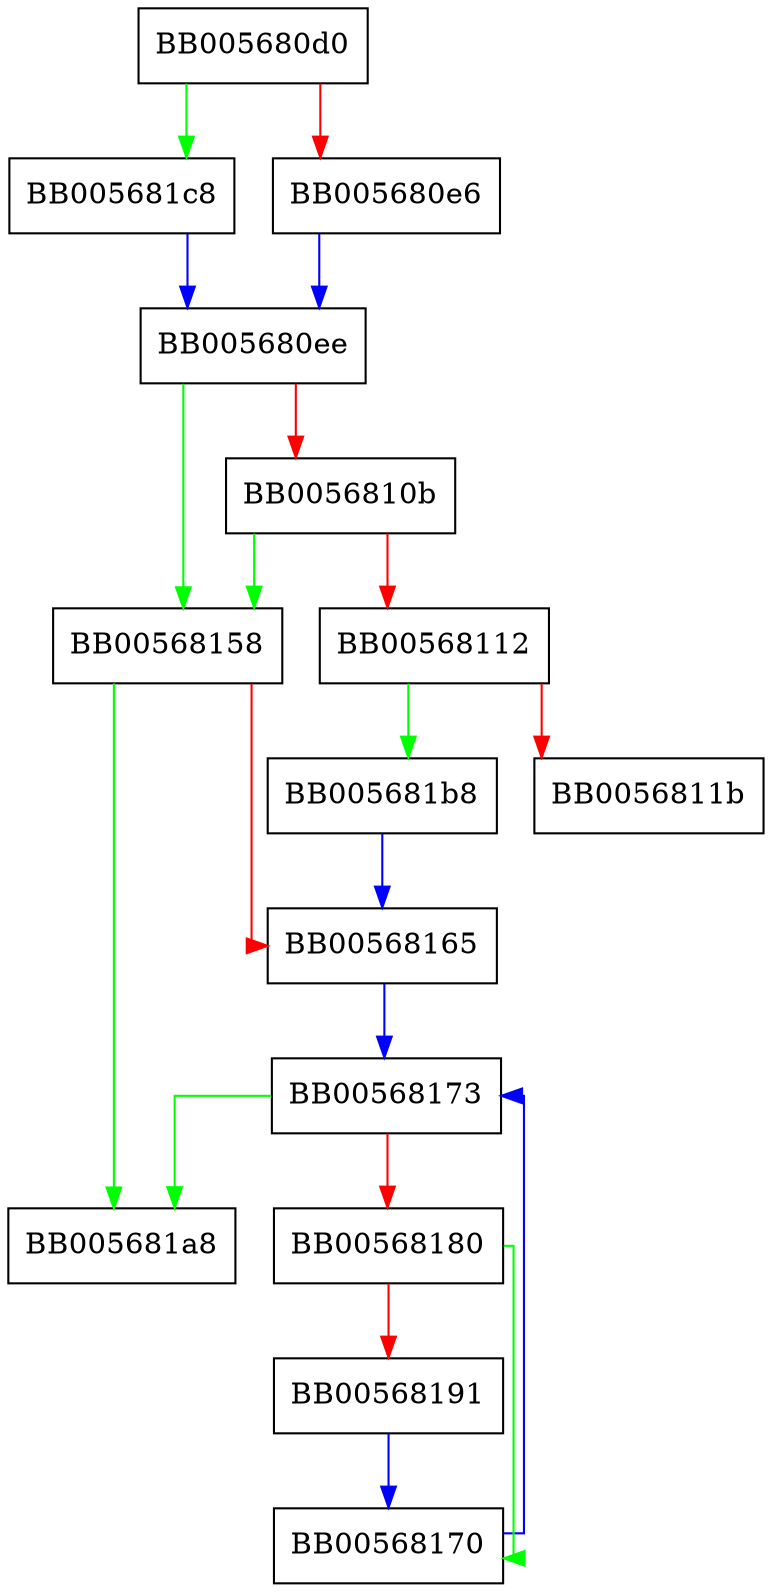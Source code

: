 digraph ossl_cms_resolve_libctx {
  node [shape="box"];
  graph [splines=ortho];
  BB005680d0 -> BB005681c8 [color="green"];
  BB005680d0 -> BB005680e6 [color="red"];
  BB005680e6 -> BB005680ee [color="blue"];
  BB005680ee -> BB00568158 [color="green"];
  BB005680ee -> BB0056810b [color="red"];
  BB0056810b -> BB00568158 [color="green"];
  BB0056810b -> BB00568112 [color="red"];
  BB00568112 -> BB005681b8 [color="green"];
  BB00568112 -> BB0056811b [color="red"];
  BB00568158 -> BB005681a8 [color="green"];
  BB00568158 -> BB00568165 [color="red"];
  BB00568165 -> BB00568173 [color="blue"];
  BB00568170 -> BB00568173 [color="blue"];
  BB00568173 -> BB005681a8 [color="green"];
  BB00568173 -> BB00568180 [color="red"];
  BB00568180 -> BB00568170 [color="green"];
  BB00568180 -> BB00568191 [color="red"];
  BB00568191 -> BB00568170 [color="blue"];
  BB005681b8 -> BB00568165 [color="blue"];
  BB005681c8 -> BB005680ee [color="blue"];
}